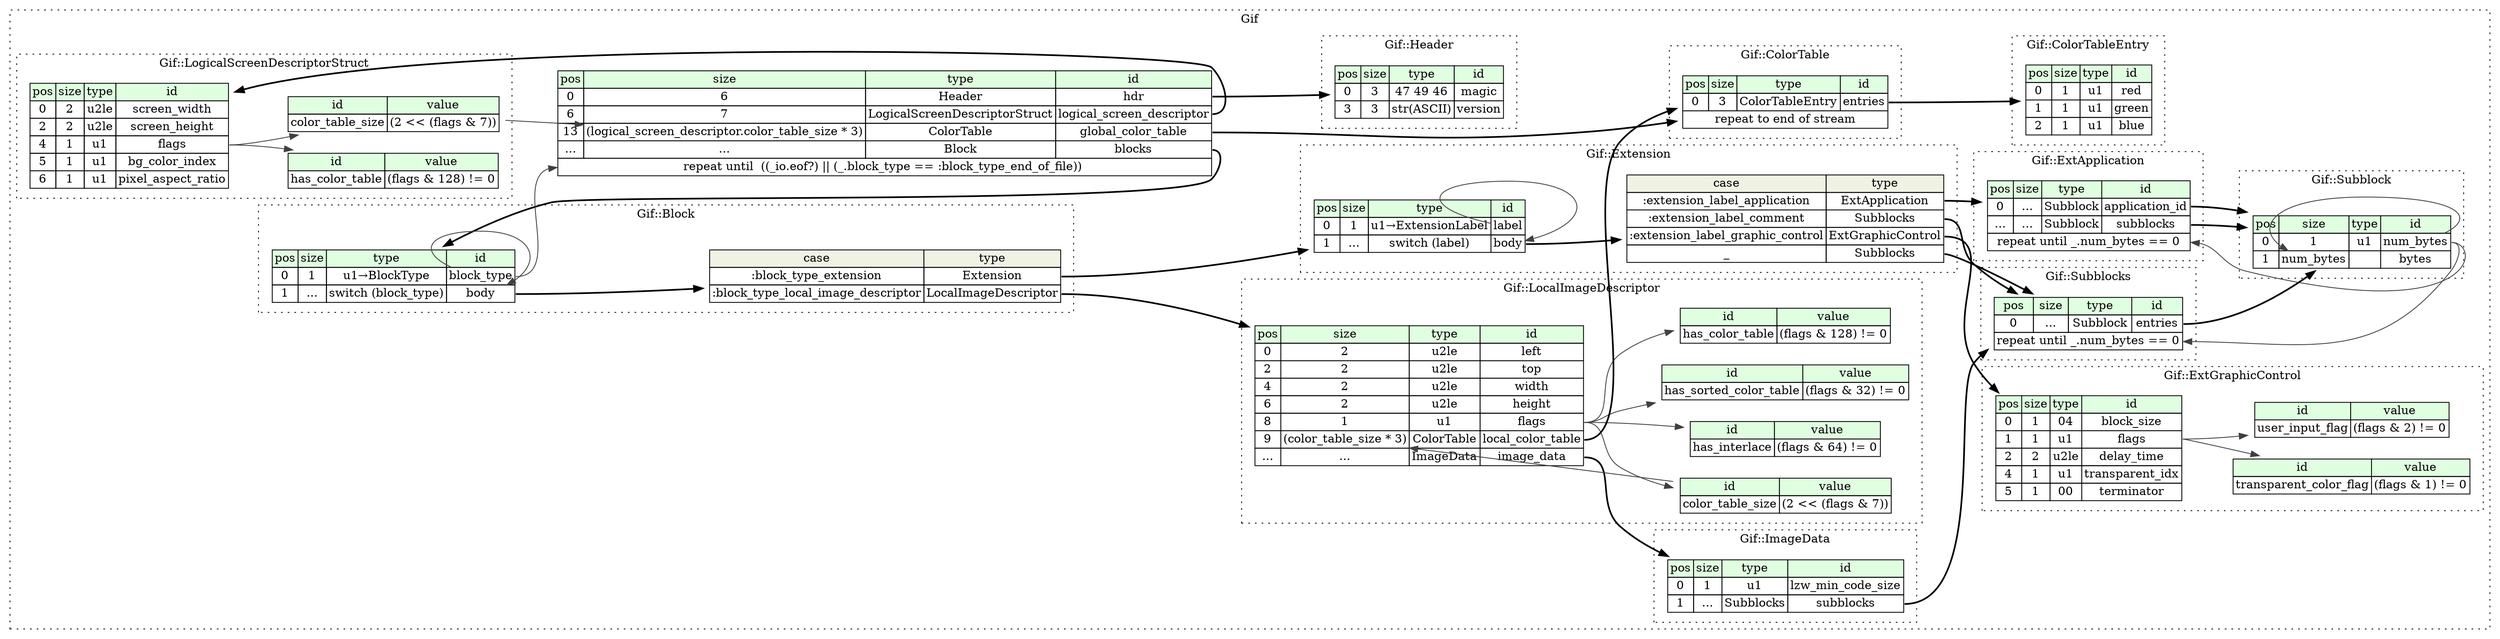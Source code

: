 digraph {
	rankdir=LR;
	node [shape=plaintext];
	subgraph cluster__gif {
		label="Gif";
		graph[style=dotted];

		gif__seq [label=<<TABLE BORDER="0" CELLBORDER="1" CELLSPACING="0">
			<TR><TD BGCOLOR="#E0FFE0">pos</TD><TD BGCOLOR="#E0FFE0">size</TD><TD BGCOLOR="#E0FFE0">type</TD><TD BGCOLOR="#E0FFE0">id</TD></TR>
			<TR><TD PORT="hdr_pos">0</TD><TD PORT="hdr_size">6</TD><TD>Header</TD><TD PORT="hdr_type">hdr</TD></TR>
			<TR><TD PORT="logical_screen_descriptor_pos">6</TD><TD PORT="logical_screen_descriptor_size">7</TD><TD>LogicalScreenDescriptorStruct</TD><TD PORT="logical_screen_descriptor_type">logical_screen_descriptor</TD></TR>
			<TR><TD PORT="global_color_table_pos">13</TD><TD PORT="global_color_table_size">(logical_screen_descriptor.color_table_size * 3)</TD><TD>ColorTable</TD><TD PORT="global_color_table_type">global_color_table</TD></TR>
			<TR><TD PORT="blocks_pos">...</TD><TD PORT="blocks_size">...</TD><TD>Block</TD><TD PORT="blocks_type">blocks</TD></TR>
			<TR><TD COLSPAN="4" PORT="blocks__repeat">repeat until  ((_io.eof?) || (_.block_type == :block_type_end_of_file)) </TD></TR>
		</TABLE>>];
		subgraph cluster__image_data {
			label="Gif::ImageData";
			graph[style=dotted];

			image_data__seq [label=<<TABLE BORDER="0" CELLBORDER="1" CELLSPACING="0">
				<TR><TD BGCOLOR="#E0FFE0">pos</TD><TD BGCOLOR="#E0FFE0">size</TD><TD BGCOLOR="#E0FFE0">type</TD><TD BGCOLOR="#E0FFE0">id</TD></TR>
				<TR><TD PORT="lzw_min_code_size_pos">0</TD><TD PORT="lzw_min_code_size_size">1</TD><TD>u1</TD><TD PORT="lzw_min_code_size_type">lzw_min_code_size</TD></TR>
				<TR><TD PORT="subblocks_pos">1</TD><TD PORT="subblocks_size">...</TD><TD>Subblocks</TD><TD PORT="subblocks_type">subblocks</TD></TR>
			</TABLE>>];
		}
		subgraph cluster__color_table_entry {
			label="Gif::ColorTableEntry";
			graph[style=dotted];

			color_table_entry__seq [label=<<TABLE BORDER="0" CELLBORDER="1" CELLSPACING="0">
				<TR><TD BGCOLOR="#E0FFE0">pos</TD><TD BGCOLOR="#E0FFE0">size</TD><TD BGCOLOR="#E0FFE0">type</TD><TD BGCOLOR="#E0FFE0">id</TD></TR>
				<TR><TD PORT="red_pos">0</TD><TD PORT="red_size">1</TD><TD>u1</TD><TD PORT="red_type">red</TD></TR>
				<TR><TD PORT="green_pos">1</TD><TD PORT="green_size">1</TD><TD>u1</TD><TD PORT="green_type">green</TD></TR>
				<TR><TD PORT="blue_pos">2</TD><TD PORT="blue_size">1</TD><TD>u1</TD><TD PORT="blue_type">blue</TD></TR>
			</TABLE>>];
		}
		subgraph cluster__logical_screen_descriptor_struct {
			label="Gif::LogicalScreenDescriptorStruct";
			graph[style=dotted];

			logical_screen_descriptor_struct__seq [label=<<TABLE BORDER="0" CELLBORDER="1" CELLSPACING="0">
				<TR><TD BGCOLOR="#E0FFE0">pos</TD><TD BGCOLOR="#E0FFE0">size</TD><TD BGCOLOR="#E0FFE0">type</TD><TD BGCOLOR="#E0FFE0">id</TD></TR>
				<TR><TD PORT="screen_width_pos">0</TD><TD PORT="screen_width_size">2</TD><TD>u2le</TD><TD PORT="screen_width_type">screen_width</TD></TR>
				<TR><TD PORT="screen_height_pos">2</TD><TD PORT="screen_height_size">2</TD><TD>u2le</TD><TD PORT="screen_height_type">screen_height</TD></TR>
				<TR><TD PORT="flags_pos">4</TD><TD PORT="flags_size">1</TD><TD>u1</TD><TD PORT="flags_type">flags</TD></TR>
				<TR><TD PORT="bg_color_index_pos">5</TD><TD PORT="bg_color_index_size">1</TD><TD>u1</TD><TD PORT="bg_color_index_type">bg_color_index</TD></TR>
				<TR><TD PORT="pixel_aspect_ratio_pos">6</TD><TD PORT="pixel_aspect_ratio_size">1</TD><TD>u1</TD><TD PORT="pixel_aspect_ratio_type">pixel_aspect_ratio</TD></TR>
			</TABLE>>];
			logical_screen_descriptor_struct__inst__has_color_table [label=<<TABLE BORDER="0" CELLBORDER="1" CELLSPACING="0">
				<TR><TD BGCOLOR="#E0FFE0">id</TD><TD BGCOLOR="#E0FFE0">value</TD></TR>
				<TR><TD>has_color_table</TD><TD>(flags &amp; 128) != 0</TD></TR>
			</TABLE>>];
			logical_screen_descriptor_struct__inst__color_table_size [label=<<TABLE BORDER="0" CELLBORDER="1" CELLSPACING="0">
				<TR><TD BGCOLOR="#E0FFE0">id</TD><TD BGCOLOR="#E0FFE0">value</TD></TR>
				<TR><TD>color_table_size</TD><TD>(2 &lt;&lt; (flags &amp; 7))</TD></TR>
			</TABLE>>];
		}
		subgraph cluster__local_image_descriptor {
			label="Gif::LocalImageDescriptor";
			graph[style=dotted];

			local_image_descriptor__seq [label=<<TABLE BORDER="0" CELLBORDER="1" CELLSPACING="0">
				<TR><TD BGCOLOR="#E0FFE0">pos</TD><TD BGCOLOR="#E0FFE0">size</TD><TD BGCOLOR="#E0FFE0">type</TD><TD BGCOLOR="#E0FFE0">id</TD></TR>
				<TR><TD PORT="left_pos">0</TD><TD PORT="left_size">2</TD><TD>u2le</TD><TD PORT="left_type">left</TD></TR>
				<TR><TD PORT="top_pos">2</TD><TD PORT="top_size">2</TD><TD>u2le</TD><TD PORT="top_type">top</TD></TR>
				<TR><TD PORT="width_pos">4</TD><TD PORT="width_size">2</TD><TD>u2le</TD><TD PORT="width_type">width</TD></TR>
				<TR><TD PORT="height_pos">6</TD><TD PORT="height_size">2</TD><TD>u2le</TD><TD PORT="height_type">height</TD></TR>
				<TR><TD PORT="flags_pos">8</TD><TD PORT="flags_size">1</TD><TD>u1</TD><TD PORT="flags_type">flags</TD></TR>
				<TR><TD PORT="local_color_table_pos">9</TD><TD PORT="local_color_table_size">(color_table_size * 3)</TD><TD>ColorTable</TD><TD PORT="local_color_table_type">local_color_table</TD></TR>
				<TR><TD PORT="image_data_pos">...</TD><TD PORT="image_data_size">...</TD><TD>ImageData</TD><TD PORT="image_data_type">image_data</TD></TR>
			</TABLE>>];
			local_image_descriptor__inst__has_color_table [label=<<TABLE BORDER="0" CELLBORDER="1" CELLSPACING="0">
				<TR><TD BGCOLOR="#E0FFE0">id</TD><TD BGCOLOR="#E0FFE0">value</TD></TR>
				<TR><TD>has_color_table</TD><TD>(flags &amp; 128) != 0</TD></TR>
			</TABLE>>];
			local_image_descriptor__inst__has_interlace [label=<<TABLE BORDER="0" CELLBORDER="1" CELLSPACING="0">
				<TR><TD BGCOLOR="#E0FFE0">id</TD><TD BGCOLOR="#E0FFE0">value</TD></TR>
				<TR><TD>has_interlace</TD><TD>(flags &amp; 64) != 0</TD></TR>
			</TABLE>>];
			local_image_descriptor__inst__has_sorted_color_table [label=<<TABLE BORDER="0" CELLBORDER="1" CELLSPACING="0">
				<TR><TD BGCOLOR="#E0FFE0">id</TD><TD BGCOLOR="#E0FFE0">value</TD></TR>
				<TR><TD>has_sorted_color_table</TD><TD>(flags &amp; 32) != 0</TD></TR>
			</TABLE>>];
			local_image_descriptor__inst__color_table_size [label=<<TABLE BORDER="0" CELLBORDER="1" CELLSPACING="0">
				<TR><TD BGCOLOR="#E0FFE0">id</TD><TD BGCOLOR="#E0FFE0">value</TD></TR>
				<TR><TD>color_table_size</TD><TD>(2 &lt;&lt; (flags &amp; 7))</TD></TR>
			</TABLE>>];
		}
		subgraph cluster__block {
			label="Gif::Block";
			graph[style=dotted];

			block__seq [label=<<TABLE BORDER="0" CELLBORDER="1" CELLSPACING="0">
				<TR><TD BGCOLOR="#E0FFE0">pos</TD><TD BGCOLOR="#E0FFE0">size</TD><TD BGCOLOR="#E0FFE0">type</TD><TD BGCOLOR="#E0FFE0">id</TD></TR>
				<TR><TD PORT="block_type_pos">0</TD><TD PORT="block_type_size">1</TD><TD>u1→BlockType</TD><TD PORT="block_type_type">block_type</TD></TR>
				<TR><TD PORT="body_pos">1</TD><TD PORT="body_size">...</TD><TD>switch (block_type)</TD><TD PORT="body_type">body</TD></TR>
			</TABLE>>];
block__seq_body_switch [label=<<TABLE BORDER="0" CELLBORDER="1" CELLSPACING="0">
	<TR><TD BGCOLOR="#F0F2E4">case</TD><TD BGCOLOR="#F0F2E4">type</TD></TR>
	<TR><TD>:block_type_extension</TD><TD PORT="case0">Extension</TD></TR>
	<TR><TD>:block_type_local_image_descriptor</TD><TD PORT="case1">LocalImageDescriptor</TD></TR>
</TABLE>>];
		}
		subgraph cluster__color_table {
			label="Gif::ColorTable";
			graph[style=dotted];

			color_table__seq [label=<<TABLE BORDER="0" CELLBORDER="1" CELLSPACING="0">
				<TR><TD BGCOLOR="#E0FFE0">pos</TD><TD BGCOLOR="#E0FFE0">size</TD><TD BGCOLOR="#E0FFE0">type</TD><TD BGCOLOR="#E0FFE0">id</TD></TR>
				<TR><TD PORT="entries_pos">0</TD><TD PORT="entries_size">3</TD><TD>ColorTableEntry</TD><TD PORT="entries_type">entries</TD></TR>
				<TR><TD COLSPAN="4" PORT="entries__repeat">repeat to end of stream</TD></TR>
			</TABLE>>];
		}
		subgraph cluster__header {
			label="Gif::Header";
			graph[style=dotted];

			header__seq [label=<<TABLE BORDER="0" CELLBORDER="1" CELLSPACING="0">
				<TR><TD BGCOLOR="#E0FFE0">pos</TD><TD BGCOLOR="#E0FFE0">size</TD><TD BGCOLOR="#E0FFE0">type</TD><TD BGCOLOR="#E0FFE0">id</TD></TR>
				<TR><TD PORT="magic_pos">0</TD><TD PORT="magic_size">3</TD><TD>47 49 46</TD><TD PORT="magic_type">magic</TD></TR>
				<TR><TD PORT="version_pos">3</TD><TD PORT="version_size">3</TD><TD>str(ASCII)</TD><TD PORT="version_type">version</TD></TR>
			</TABLE>>];
		}
		subgraph cluster__ext_graphic_control {
			label="Gif::ExtGraphicControl";
			graph[style=dotted];

			ext_graphic_control__seq [label=<<TABLE BORDER="0" CELLBORDER="1" CELLSPACING="0">
				<TR><TD BGCOLOR="#E0FFE0">pos</TD><TD BGCOLOR="#E0FFE0">size</TD><TD BGCOLOR="#E0FFE0">type</TD><TD BGCOLOR="#E0FFE0">id</TD></TR>
				<TR><TD PORT="block_size_pos">0</TD><TD PORT="block_size_size">1</TD><TD>04</TD><TD PORT="block_size_type">block_size</TD></TR>
				<TR><TD PORT="flags_pos">1</TD><TD PORT="flags_size">1</TD><TD>u1</TD><TD PORT="flags_type">flags</TD></TR>
				<TR><TD PORT="delay_time_pos">2</TD><TD PORT="delay_time_size">2</TD><TD>u2le</TD><TD PORT="delay_time_type">delay_time</TD></TR>
				<TR><TD PORT="transparent_idx_pos">4</TD><TD PORT="transparent_idx_size">1</TD><TD>u1</TD><TD PORT="transparent_idx_type">transparent_idx</TD></TR>
				<TR><TD PORT="terminator_pos">5</TD><TD PORT="terminator_size">1</TD><TD>00</TD><TD PORT="terminator_type">terminator</TD></TR>
			</TABLE>>];
			ext_graphic_control__inst__transparent_color_flag [label=<<TABLE BORDER="0" CELLBORDER="1" CELLSPACING="0">
				<TR><TD BGCOLOR="#E0FFE0">id</TD><TD BGCOLOR="#E0FFE0">value</TD></TR>
				<TR><TD>transparent_color_flag</TD><TD>(flags &amp; 1) != 0</TD></TR>
			</TABLE>>];
			ext_graphic_control__inst__user_input_flag [label=<<TABLE BORDER="0" CELLBORDER="1" CELLSPACING="0">
				<TR><TD BGCOLOR="#E0FFE0">id</TD><TD BGCOLOR="#E0FFE0">value</TD></TR>
				<TR><TD>user_input_flag</TD><TD>(flags &amp; 2) != 0</TD></TR>
			</TABLE>>];
		}
		subgraph cluster__subblock {
			label="Gif::Subblock";
			graph[style=dotted];

			subblock__seq [label=<<TABLE BORDER="0" CELLBORDER="1" CELLSPACING="0">
				<TR><TD BGCOLOR="#E0FFE0">pos</TD><TD BGCOLOR="#E0FFE0">size</TD><TD BGCOLOR="#E0FFE0">type</TD><TD BGCOLOR="#E0FFE0">id</TD></TR>
				<TR><TD PORT="num_bytes_pos">0</TD><TD PORT="num_bytes_size">1</TD><TD>u1</TD><TD PORT="num_bytes_type">num_bytes</TD></TR>
				<TR><TD PORT="bytes_pos">1</TD><TD PORT="bytes_size">num_bytes</TD><TD></TD><TD PORT="bytes_type">bytes</TD></TR>
			</TABLE>>];
		}
		subgraph cluster__ext_application {
			label="Gif::ExtApplication";
			graph[style=dotted];

			ext_application__seq [label=<<TABLE BORDER="0" CELLBORDER="1" CELLSPACING="0">
				<TR><TD BGCOLOR="#E0FFE0">pos</TD><TD BGCOLOR="#E0FFE0">size</TD><TD BGCOLOR="#E0FFE0">type</TD><TD BGCOLOR="#E0FFE0">id</TD></TR>
				<TR><TD PORT="application_id_pos">0</TD><TD PORT="application_id_size">...</TD><TD>Subblock</TD><TD PORT="application_id_type">application_id</TD></TR>
				<TR><TD PORT="subblocks_pos">...</TD><TD PORT="subblocks_size">...</TD><TD>Subblock</TD><TD PORT="subblocks_type">subblocks</TD></TR>
				<TR><TD COLSPAN="4" PORT="subblocks__repeat">repeat until _.num_bytes == 0</TD></TR>
			</TABLE>>];
		}
		subgraph cluster__subblocks {
			label="Gif::Subblocks";
			graph[style=dotted];

			subblocks__seq [label=<<TABLE BORDER="0" CELLBORDER="1" CELLSPACING="0">
				<TR><TD BGCOLOR="#E0FFE0">pos</TD><TD BGCOLOR="#E0FFE0">size</TD><TD BGCOLOR="#E0FFE0">type</TD><TD BGCOLOR="#E0FFE0">id</TD></TR>
				<TR><TD PORT="entries_pos">0</TD><TD PORT="entries_size">...</TD><TD>Subblock</TD><TD PORT="entries_type">entries</TD></TR>
				<TR><TD COLSPAN="4" PORT="entries__repeat">repeat until _.num_bytes == 0</TD></TR>
			</TABLE>>];
		}
		subgraph cluster__extension {
			label="Gif::Extension";
			graph[style=dotted];

			extension__seq [label=<<TABLE BORDER="0" CELLBORDER="1" CELLSPACING="0">
				<TR><TD BGCOLOR="#E0FFE0">pos</TD><TD BGCOLOR="#E0FFE0">size</TD><TD BGCOLOR="#E0FFE0">type</TD><TD BGCOLOR="#E0FFE0">id</TD></TR>
				<TR><TD PORT="label_pos">0</TD><TD PORT="label_size">1</TD><TD>u1→ExtensionLabel</TD><TD PORT="label_type">label</TD></TR>
				<TR><TD PORT="body_pos">1</TD><TD PORT="body_size">...</TD><TD>switch (label)</TD><TD PORT="body_type">body</TD></TR>
			</TABLE>>];
extension__seq_body_switch [label=<<TABLE BORDER="0" CELLBORDER="1" CELLSPACING="0">
	<TR><TD BGCOLOR="#F0F2E4">case</TD><TD BGCOLOR="#F0F2E4">type</TD></TR>
	<TR><TD>:extension_label_application</TD><TD PORT="case0">ExtApplication</TD></TR>
	<TR><TD>:extension_label_comment</TD><TD PORT="case1">Subblocks</TD></TR>
	<TR><TD>:extension_label_graphic_control</TD><TD PORT="case2">ExtGraphicControl</TD></TR>
	<TR><TD>_</TD><TD PORT="case3">Subblocks</TD></TR>
</TABLE>>];
		}
	}
	gif__seq:hdr_type -> header__seq [style=bold];
	gif__seq:logical_screen_descriptor_type -> logical_screen_descriptor_struct__seq [style=bold];
	logical_screen_descriptor_struct__inst__color_table_size:color_table_size_type -> gif__seq:global_color_table_size [color="#404040"];
	gif__seq:global_color_table_type -> color_table__seq [style=bold];
	gif__seq:blocks_type -> block__seq [style=bold];
	block__seq:block_type_type -> gif__seq:blocks__repeat [color="#404040"];
	image_data__seq:subblocks_type -> subblocks__seq [style=bold];
	logical_screen_descriptor_struct__seq:flags_type -> logical_screen_descriptor_struct__inst__has_color_table [color="#404040"];
	logical_screen_descriptor_struct__seq:flags_type -> logical_screen_descriptor_struct__inst__color_table_size [color="#404040"];
	local_image_descriptor__inst__color_table_size:color_table_size_type -> local_image_descriptor__seq:local_color_table_size [color="#404040"];
	local_image_descriptor__seq:local_color_table_type -> color_table__seq [style=bold];
	local_image_descriptor__seq:image_data_type -> image_data__seq [style=bold];
	local_image_descriptor__seq:flags_type -> local_image_descriptor__inst__has_color_table [color="#404040"];
	local_image_descriptor__seq:flags_type -> local_image_descriptor__inst__has_interlace [color="#404040"];
	local_image_descriptor__seq:flags_type -> local_image_descriptor__inst__has_sorted_color_table [color="#404040"];
	local_image_descriptor__seq:flags_type -> local_image_descriptor__inst__color_table_size [color="#404040"];
	block__seq:body_type -> block__seq_body_switch [style=bold];
	block__seq_body_switch:case0 -> extension__seq [style=bold];
	block__seq_body_switch:case1 -> local_image_descriptor__seq [style=bold];
	block__seq:block_type_type -> block__seq:body_type [color="#404040"];
	color_table__seq:entries_type -> color_table_entry__seq [style=bold];
	ext_graphic_control__seq:flags_type -> ext_graphic_control__inst__transparent_color_flag [color="#404040"];
	ext_graphic_control__seq:flags_type -> ext_graphic_control__inst__user_input_flag [color="#404040"];
	subblock__seq:num_bytes_type -> subblock__seq:bytes_size [color="#404040"];
	ext_application__seq:application_id_type -> subblock__seq [style=bold];
	ext_application__seq:subblocks_type -> subblock__seq [style=bold];
	subblock__seq:num_bytes_type -> ext_application__seq:subblocks__repeat [color="#404040"];
	subblocks__seq:entries_type -> subblock__seq [style=bold];
	subblock__seq:num_bytes_type -> subblocks__seq:entries__repeat [color="#404040"];
	extension__seq:body_type -> extension__seq_body_switch [style=bold];
	extension__seq_body_switch:case0 -> ext_application__seq [style=bold];
	extension__seq_body_switch:case1 -> subblocks__seq [style=bold];
	extension__seq_body_switch:case2 -> ext_graphic_control__seq [style=bold];
	extension__seq_body_switch:case3 -> subblocks__seq [style=bold];
	extension__seq:label_type -> extension__seq:body_type [color="#404040"];
}
